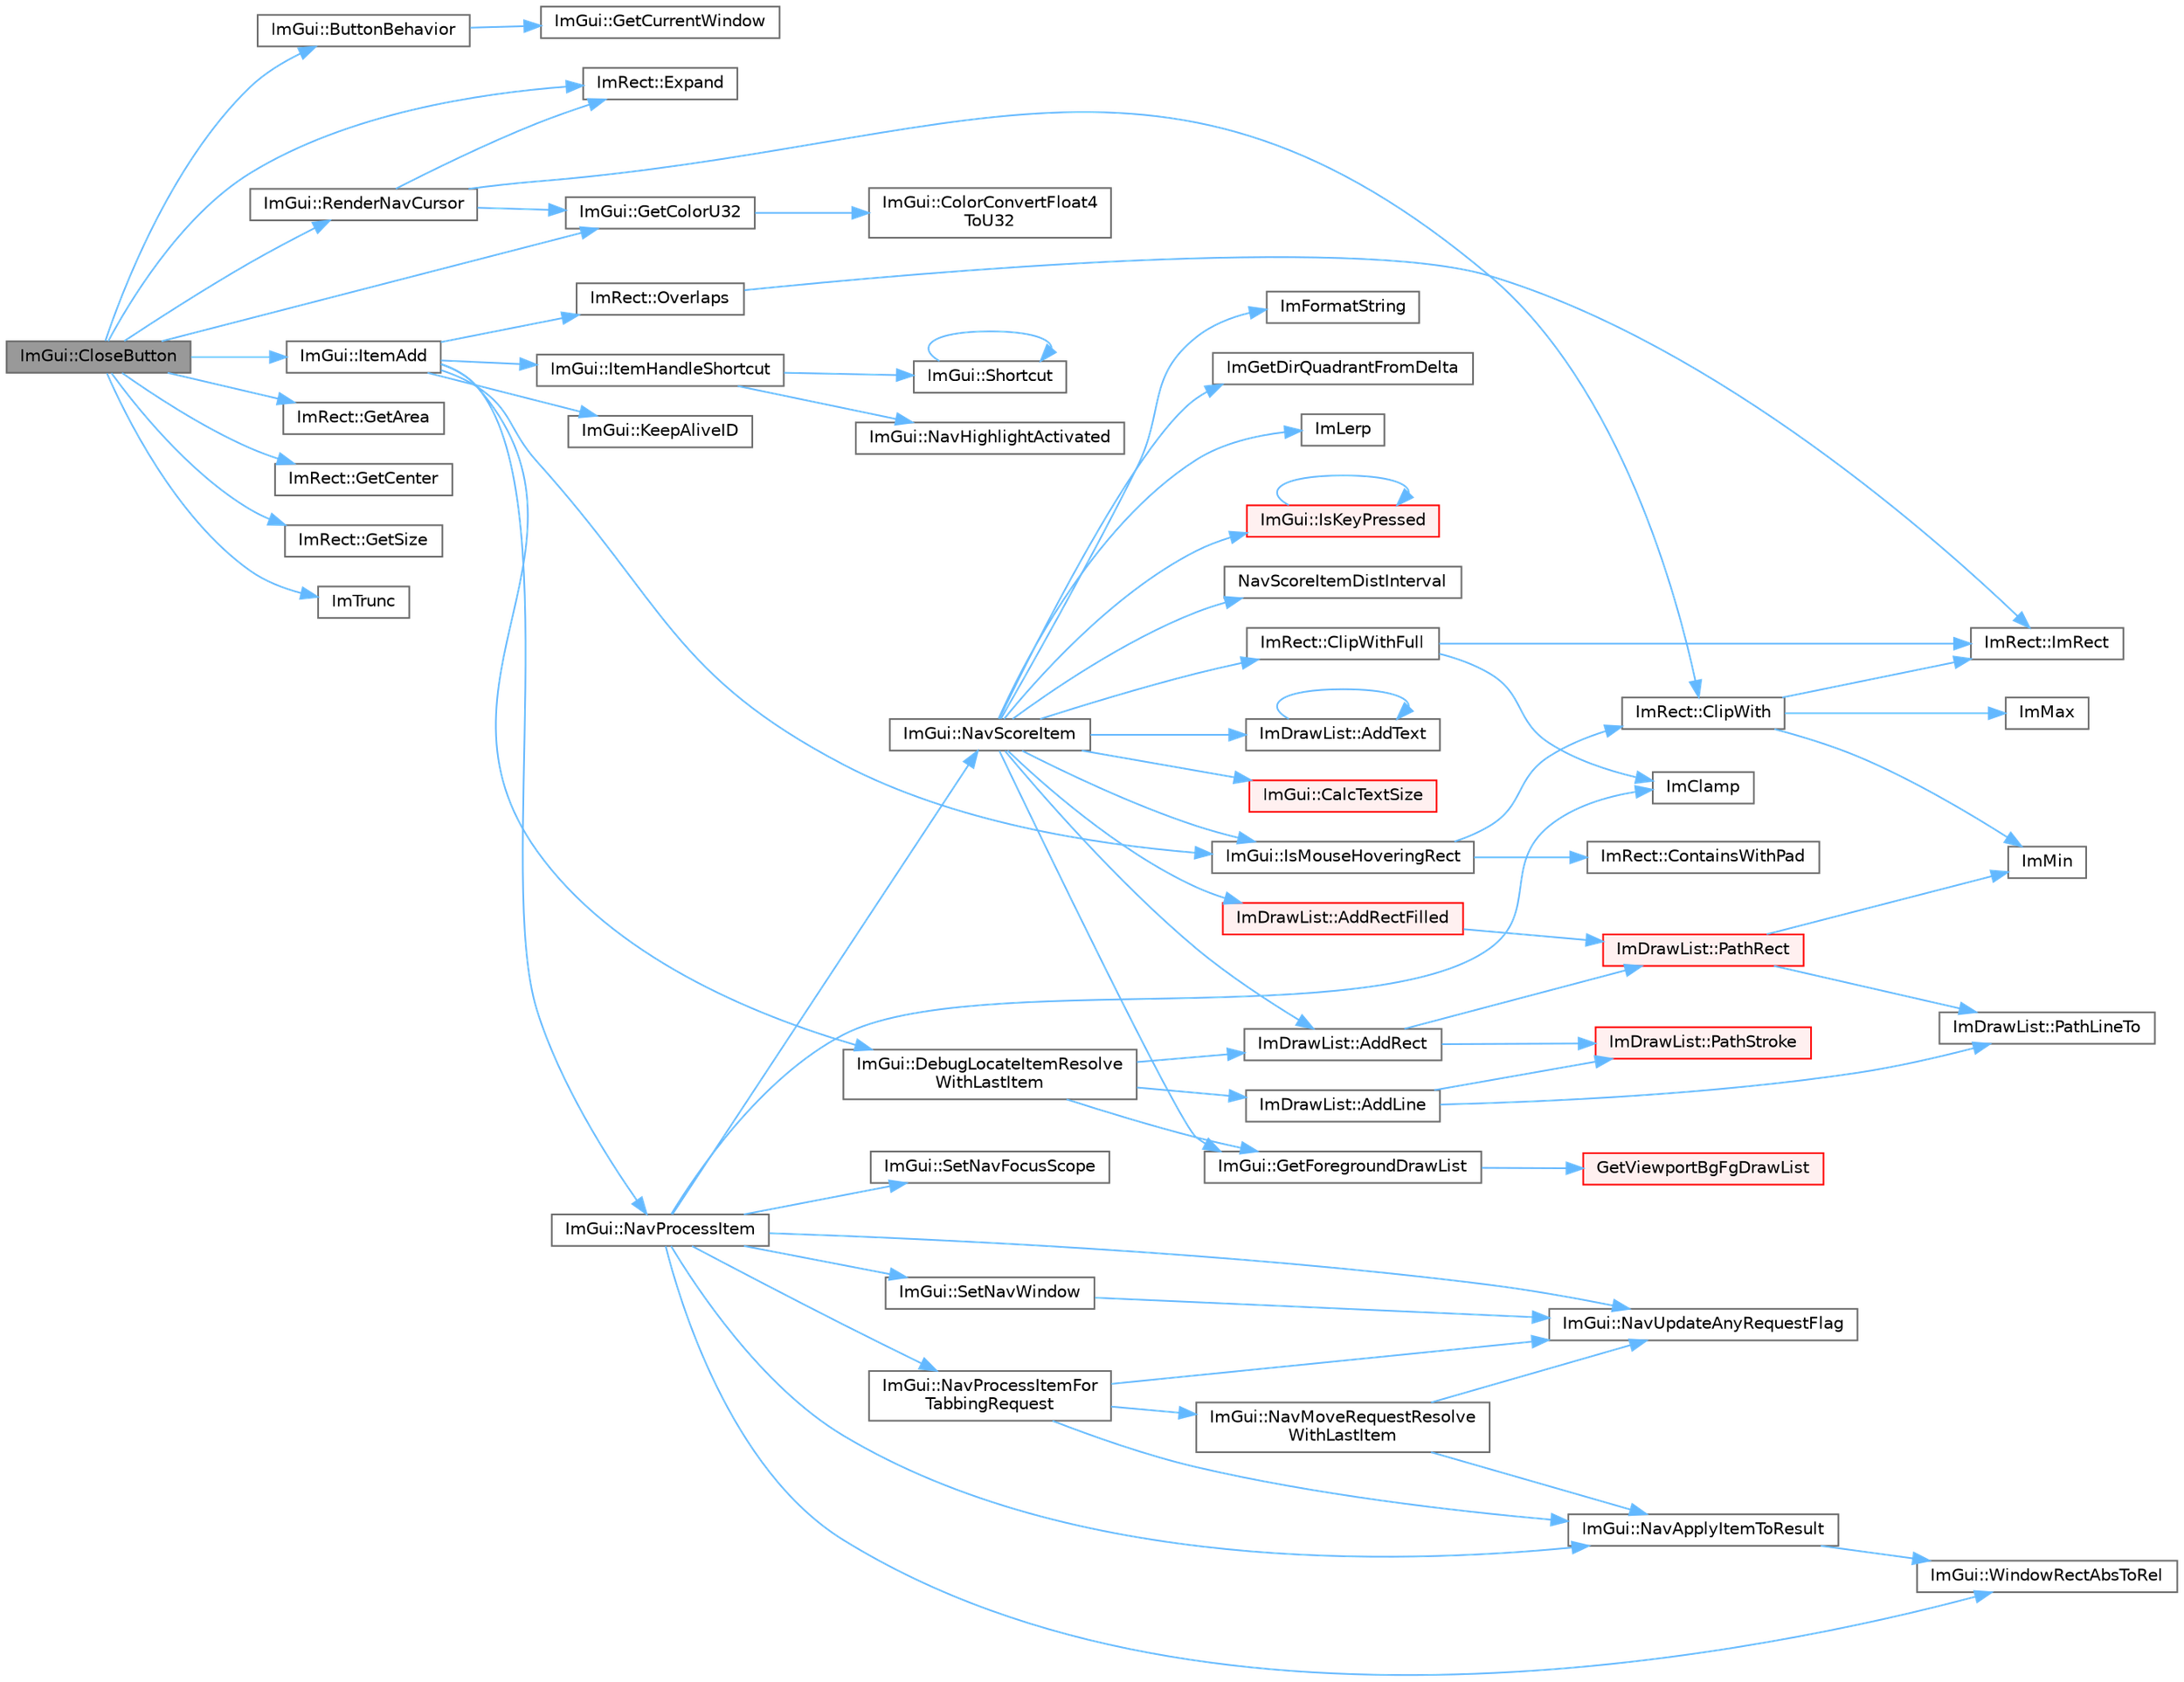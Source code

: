 digraph "ImGui::CloseButton"
{
 // LATEX_PDF_SIZE
  bgcolor="transparent";
  edge [fontname=Helvetica,fontsize=10,labelfontname=Helvetica,labelfontsize=10];
  node [fontname=Helvetica,fontsize=10,shape=box,height=0.2,width=0.4];
  rankdir="LR";
  Node1 [id="Node000001",label="ImGui::CloseButton",height=0.2,width=0.4,color="gray40", fillcolor="grey60", style="filled", fontcolor="black",tooltip=" "];
  Node1 -> Node2 [id="edge72_Node000001_Node000002",color="steelblue1",style="solid",tooltip=" "];
  Node2 [id="Node000002",label="ImGui::ButtonBehavior",height=0.2,width=0.4,color="grey40", fillcolor="white", style="filled",URL="$namespace_im_gui.html#a65a4f18b1bc8ce0f351687922089f374",tooltip=" "];
  Node2 -> Node3 [id="edge73_Node000002_Node000003",color="steelblue1",style="solid",tooltip=" "];
  Node3 [id="Node000003",label="ImGui::GetCurrentWindow",height=0.2,width=0.4,color="grey40", fillcolor="white", style="filled",URL="$namespace_im_gui.html#ac452417b5004ca16a814a72cff153526",tooltip=" "];
  Node1 -> Node4 [id="edge74_Node000001_Node000004",color="steelblue1",style="solid",tooltip=" "];
  Node4 [id="Node000004",label="ImRect::Expand",height=0.2,width=0.4,color="grey40", fillcolor="white", style="filled",URL="$struct_im_rect.html#af33a7424c3341d08acd69da30c27c753",tooltip=" "];
  Node1 -> Node5 [id="edge75_Node000001_Node000005",color="steelblue1",style="solid",tooltip=" "];
  Node5 [id="Node000005",label="ImRect::GetArea",height=0.2,width=0.4,color="grey40", fillcolor="white", style="filled",URL="$struct_im_rect.html#acb166afad83795305190598a7b92a185",tooltip=" "];
  Node1 -> Node6 [id="edge76_Node000001_Node000006",color="steelblue1",style="solid",tooltip=" "];
  Node6 [id="Node000006",label="ImRect::GetCenter",height=0.2,width=0.4,color="grey40", fillcolor="white", style="filled",URL="$struct_im_rect.html#aae13f8003184fd84f29d27c3c074cf43",tooltip=" "];
  Node1 -> Node7 [id="edge77_Node000001_Node000007",color="steelblue1",style="solid",tooltip=" "];
  Node7 [id="Node000007",label="ImGui::GetColorU32",height=0.2,width=0.4,color="grey40", fillcolor="white", style="filled",URL="$namespace_im_gui.html#a0de2d9bd347d9866511eb8d014e62556",tooltip=" "];
  Node7 -> Node8 [id="edge78_Node000007_Node000008",color="steelblue1",style="solid",tooltip=" "];
  Node8 [id="Node000008",label="ImGui::ColorConvertFloat4\lToU32",height=0.2,width=0.4,color="grey40", fillcolor="white", style="filled",URL="$namespace_im_gui.html#abe2691de0b1a71c774ab24cc91564a94",tooltip=" "];
  Node1 -> Node9 [id="edge79_Node000001_Node000009",color="steelblue1",style="solid",tooltip=" "];
  Node9 [id="Node000009",label="ImRect::GetSize",height=0.2,width=0.4,color="grey40", fillcolor="white", style="filled",URL="$struct_im_rect.html#ae459d9c50003058cfb34519a571aaf33",tooltip=" "];
  Node1 -> Node10 [id="edge80_Node000001_Node000010",color="steelblue1",style="solid",tooltip=" "];
  Node10 [id="Node000010",label="ImTrunc",height=0.2,width=0.4,color="grey40", fillcolor="white", style="filled",URL="$imgui__internal_8h.html#a34870cae27ccd450c17ec3d3910b2da4",tooltip=" "];
  Node1 -> Node11 [id="edge81_Node000001_Node000011",color="steelblue1",style="solid",tooltip=" "];
  Node11 [id="Node000011",label="ImGui::ItemAdd",height=0.2,width=0.4,color="grey40", fillcolor="white", style="filled",URL="$namespace_im_gui.html#a0c2ccafc8d403c02a6590ac21157b9ac",tooltip=" "];
  Node11 -> Node12 [id="edge82_Node000011_Node000012",color="steelblue1",style="solid",tooltip=" "];
  Node12 [id="Node000012",label="ImGui::DebugLocateItemResolve\lWithLastItem",height=0.2,width=0.4,color="grey40", fillcolor="white", style="filled",URL="$namespace_im_gui.html#ae8ab0d7dfc90af8e82db3ed9e7829219",tooltip=" "];
  Node12 -> Node13 [id="edge83_Node000012_Node000013",color="steelblue1",style="solid",tooltip=" "];
  Node13 [id="Node000013",label="ImDrawList::AddLine",height=0.2,width=0.4,color="grey40", fillcolor="white", style="filled",URL="$struct_im_draw_list.html#aa21e5a1c6e00239581f97d344fc0db61",tooltip=" "];
  Node13 -> Node14 [id="edge84_Node000013_Node000014",color="steelblue1",style="solid",tooltip=" "];
  Node14 [id="Node000014",label="ImDrawList::PathLineTo",height=0.2,width=0.4,color="grey40", fillcolor="white", style="filled",URL="$struct_im_draw_list.html#a828d944325ed58d8b57abd3647bffaaf",tooltip=" "];
  Node13 -> Node15 [id="edge85_Node000013_Node000015",color="steelblue1",style="solid",tooltip=" "];
  Node15 [id="Node000015",label="ImDrawList::PathStroke",height=0.2,width=0.4,color="red", fillcolor="#FFF0F0", style="filled",URL="$struct_im_draw_list.html#a60bf9040ef3d09b39c4ba8f5a2a68ae9",tooltip=" "];
  Node12 -> Node21 [id="edge86_Node000012_Node000021",color="steelblue1",style="solid",tooltip=" "];
  Node21 [id="Node000021",label="ImDrawList::AddRect",height=0.2,width=0.4,color="grey40", fillcolor="white", style="filled",URL="$struct_im_draw_list.html#ad96f10a3e954fe0c5b7c96d4e205af7b",tooltip=" "];
  Node21 -> Node22 [id="edge87_Node000021_Node000022",color="steelblue1",style="solid",tooltip=" "];
  Node22 [id="Node000022",label="ImDrawList::PathRect",height=0.2,width=0.4,color="red", fillcolor="#FFF0F0", style="filled",URL="$struct_im_draw_list.html#a2251eb264ed8b17a253c409787375053",tooltip=" "];
  Node22 -> Node24 [id="edge88_Node000022_Node000024",color="steelblue1",style="solid",tooltip=" "];
  Node24 [id="Node000024",label="ImMin",height=0.2,width=0.4,color="grey40", fillcolor="white", style="filled",URL="$imgui__internal_8h.html#a7f9d7828066a9d61b5630adcdf4655d3",tooltip=" "];
  Node22 -> Node14 [id="edge89_Node000022_Node000014",color="steelblue1",style="solid",tooltip=" "];
  Node21 -> Node15 [id="edge90_Node000021_Node000015",color="steelblue1",style="solid",tooltip=" "];
  Node12 -> Node30 [id="edge91_Node000012_Node000030",color="steelblue1",style="solid",tooltip=" "];
  Node30 [id="Node000030",label="ImGui::GetForegroundDrawList",height=0.2,width=0.4,color="grey40", fillcolor="white", style="filled",URL="$namespace_im_gui.html#a77e1a981b472415e6613a2bd0966d817",tooltip=" "];
  Node30 -> Node31 [id="edge92_Node000030_Node000031",color="steelblue1",style="solid",tooltip=" "];
  Node31 [id="Node000031",label="GetViewportBgFgDrawList",height=0.2,width=0.4,color="red", fillcolor="#FFF0F0", style="filled",URL="$imgui_8cpp.html#a86964372ace3c5efb9325a2162f04efd",tooltip=" "];
  Node11 -> Node37 [id="edge93_Node000011_Node000037",color="steelblue1",style="solid",tooltip=" "];
  Node37 [id="Node000037",label="ImGui::IsMouseHoveringRect",height=0.2,width=0.4,color="grey40", fillcolor="white", style="filled",URL="$namespace_im_gui.html#ae0b8ea0e06c457316d6aed6c5b2a1c25",tooltip=" "];
  Node37 -> Node38 [id="edge94_Node000037_Node000038",color="steelblue1",style="solid",tooltip=" "];
  Node38 [id="Node000038",label="ImRect::ClipWith",height=0.2,width=0.4,color="grey40", fillcolor="white", style="filled",URL="$struct_im_rect.html#ac02d5cf6ce0358aea9ed9df43d368f3f",tooltip=" "];
  Node38 -> Node17 [id="edge95_Node000038_Node000017",color="steelblue1",style="solid",tooltip=" "];
  Node17 [id="Node000017",label="ImMax",height=0.2,width=0.4,color="grey40", fillcolor="white", style="filled",URL="$imgui__internal_8h.html#a7667efd95147d0422f140917c71a9226",tooltip=" "];
  Node38 -> Node24 [id="edge96_Node000038_Node000024",color="steelblue1",style="solid",tooltip=" "];
  Node38 -> Node39 [id="edge97_Node000038_Node000039",color="steelblue1",style="solid",tooltip=" "];
  Node39 [id="Node000039",label="ImRect::ImRect",height=0.2,width=0.4,color="grey40", fillcolor="white", style="filled",URL="$struct_im_rect.html#a1e9548c8a334dfd32eaf4d399aa740e9",tooltip=" "];
  Node37 -> Node40 [id="edge98_Node000037_Node000040",color="steelblue1",style="solid",tooltip=" "];
  Node40 [id="Node000040",label="ImRect::ContainsWithPad",height=0.2,width=0.4,color="grey40", fillcolor="white", style="filled",URL="$struct_im_rect.html#a8dbab244f4e5b786faa9684eb85110fc",tooltip=" "];
  Node11 -> Node41 [id="edge99_Node000011_Node000041",color="steelblue1",style="solid",tooltip=" "];
  Node41 [id="Node000041",label="ImGui::ItemHandleShortcut",height=0.2,width=0.4,color="grey40", fillcolor="white", style="filled",URL="$namespace_im_gui.html#a338deb537666a886cf3ece08c07e9fa9",tooltip=" "];
  Node41 -> Node42 [id="edge100_Node000041_Node000042",color="steelblue1",style="solid",tooltip=" "];
  Node42 [id="Node000042",label="ImGui::NavHighlightActivated",height=0.2,width=0.4,color="grey40", fillcolor="white", style="filled",URL="$namespace_im_gui.html#a3ea169ace83f149ae2b8c1a6d0f6d457",tooltip=" "];
  Node41 -> Node43 [id="edge101_Node000041_Node000043",color="steelblue1",style="solid",tooltip=" "];
  Node43 [id="Node000043",label="ImGui::Shortcut",height=0.2,width=0.4,color="grey40", fillcolor="white", style="filled",URL="$namespace_im_gui.html#a5a7ca2346e4eb2dfe08a396349df7995",tooltip=" "];
  Node43 -> Node43 [id="edge102_Node000043_Node000043",color="steelblue1",style="solid",tooltip=" "];
  Node11 -> Node44 [id="edge103_Node000011_Node000044",color="steelblue1",style="solid",tooltip=" "];
  Node44 [id="Node000044",label="ImGui::KeepAliveID",height=0.2,width=0.4,color="grey40", fillcolor="white", style="filled",URL="$namespace_im_gui.html#a85a245c78a9f7c351636bdad6e60c488",tooltip=" "];
  Node11 -> Node45 [id="edge104_Node000011_Node000045",color="steelblue1",style="solid",tooltip=" "];
  Node45 [id="Node000045",label="ImGui::NavProcessItem",height=0.2,width=0.4,color="grey40", fillcolor="white", style="filled",URL="$namespace_im_gui.html#aa217c2f0448788f3c064bf828a8f9d8f",tooltip=" "];
  Node45 -> Node29 [id="edge105_Node000045_Node000029",color="steelblue1",style="solid",tooltip=" "];
  Node29 [id="Node000029",label="ImClamp",height=0.2,width=0.4,color="grey40", fillcolor="white", style="filled",URL="$imgui__internal_8h.html#a6e61ede308bfd68c7434e17905a29fc8",tooltip=" "];
  Node45 -> Node46 [id="edge106_Node000045_Node000046",color="steelblue1",style="solid",tooltip=" "];
  Node46 [id="Node000046",label="ImGui::NavApplyItemToResult",height=0.2,width=0.4,color="grey40", fillcolor="white", style="filled",URL="$namespace_im_gui.html#afc3f5b074b158526cfe8531de843aa5f",tooltip=" "];
  Node46 -> Node47 [id="edge107_Node000046_Node000047",color="steelblue1",style="solid",tooltip=" "];
  Node47 [id="Node000047",label="ImGui::WindowRectAbsToRel",height=0.2,width=0.4,color="grey40", fillcolor="white", style="filled",URL="$namespace_im_gui.html#a06d8e9fae450c785dc8f61f6e03462a7",tooltip=" "];
  Node45 -> Node48 [id="edge108_Node000045_Node000048",color="steelblue1",style="solid",tooltip=" "];
  Node48 [id="Node000048",label="ImGui::NavProcessItemFor\lTabbingRequest",height=0.2,width=0.4,color="grey40", fillcolor="white", style="filled",URL="$namespace_im_gui.html#a6a225bee464b9da701c6554e3fd2e5ef",tooltip=" "];
  Node48 -> Node46 [id="edge109_Node000048_Node000046",color="steelblue1",style="solid",tooltip=" "];
  Node48 -> Node49 [id="edge110_Node000048_Node000049",color="steelblue1",style="solid",tooltip=" "];
  Node49 [id="Node000049",label="ImGui::NavMoveRequestResolve\lWithLastItem",height=0.2,width=0.4,color="grey40", fillcolor="white", style="filled",URL="$namespace_im_gui.html#ad71eb039682bb8e3bb950c67eeec4ed8",tooltip=" "];
  Node49 -> Node46 [id="edge111_Node000049_Node000046",color="steelblue1",style="solid",tooltip=" "];
  Node49 -> Node50 [id="edge112_Node000049_Node000050",color="steelblue1",style="solid",tooltip=" "];
  Node50 [id="Node000050",label="ImGui::NavUpdateAnyRequestFlag",height=0.2,width=0.4,color="grey40", fillcolor="white", style="filled",URL="$namespace_im_gui.html#a2cd868535661cdb5671214662f3c9388",tooltip=" "];
  Node48 -> Node50 [id="edge113_Node000048_Node000050",color="steelblue1",style="solid",tooltip=" "];
  Node45 -> Node51 [id="edge114_Node000045_Node000051",color="steelblue1",style="solid",tooltip=" "];
  Node51 [id="Node000051",label="ImGui::NavScoreItem",height=0.2,width=0.4,color="grey40", fillcolor="white", style="filled",URL="$namespace_im_gui.html#a3f63daa35c17837e05d2291af30cbd94",tooltip=" "];
  Node51 -> Node21 [id="edge115_Node000051_Node000021",color="steelblue1",style="solid",tooltip=" "];
  Node51 -> Node52 [id="edge116_Node000051_Node000052",color="steelblue1",style="solid",tooltip=" "];
  Node52 [id="Node000052",label="ImDrawList::AddRectFilled",height=0.2,width=0.4,color="red", fillcolor="#FFF0F0", style="filled",URL="$struct_im_draw_list.html#a6b16ab764160b0251d2e7b3bd08c1ffc",tooltip=" "];
  Node52 -> Node22 [id="edge117_Node000052_Node000022",color="steelblue1",style="solid",tooltip=" "];
  Node51 -> Node56 [id="edge118_Node000051_Node000056",color="steelblue1",style="solid",tooltip=" "];
  Node56 [id="Node000056",label="ImDrawList::AddText",height=0.2,width=0.4,color="grey40", fillcolor="white", style="filled",URL="$struct_im_draw_list.html#ac5221bd86b3429f6d5b6e6ffe454942d",tooltip=" "];
  Node56 -> Node56 [id="edge119_Node000056_Node000056",color="steelblue1",style="solid",tooltip=" "];
  Node51 -> Node57 [id="edge120_Node000051_Node000057",color="steelblue1",style="solid",tooltip=" "];
  Node57 [id="Node000057",label="ImGui::CalcTextSize",height=0.2,width=0.4,color="red", fillcolor="#FFF0F0", style="filled",URL="$namespace_im_gui.html#a848b9db6cc4a186751c0ecebcaadc33b",tooltip=" "];
  Node51 -> Node65 [id="edge121_Node000051_Node000065",color="steelblue1",style="solid",tooltip=" "];
  Node65 [id="Node000065",label="ImRect::ClipWithFull",height=0.2,width=0.4,color="grey40", fillcolor="white", style="filled",URL="$struct_im_rect.html#a32a5aaca4161b5ffa3f352d293a449ff",tooltip=" "];
  Node65 -> Node29 [id="edge122_Node000065_Node000029",color="steelblue1",style="solid",tooltip=" "];
  Node65 -> Node39 [id="edge123_Node000065_Node000039",color="steelblue1",style="solid",tooltip=" "];
  Node51 -> Node30 [id="edge124_Node000051_Node000030",color="steelblue1",style="solid",tooltip=" "];
  Node51 -> Node66 [id="edge125_Node000051_Node000066",color="steelblue1",style="solid",tooltip=" "];
  Node66 [id="Node000066",label="ImFormatString",height=0.2,width=0.4,color="grey40", fillcolor="white", style="filled",URL="$imgui_8cpp.html#a75ccaf7d676b1f567ba888ae42ac3809",tooltip=" "];
  Node51 -> Node67 [id="edge126_Node000051_Node000067",color="steelblue1",style="solid",tooltip=" "];
  Node67 [id="Node000067",label="ImGetDirQuadrantFromDelta",height=0.2,width=0.4,color="grey40", fillcolor="white", style="filled",URL="$imgui_8cpp.html#a250b0867d875c4c76b4fad89e7aaf498",tooltip=" "];
  Node51 -> Node68 [id="edge127_Node000051_Node000068",color="steelblue1",style="solid",tooltip=" "];
  Node68 [id="Node000068",label="ImLerp",height=0.2,width=0.4,color="grey40", fillcolor="white", style="filled",URL="$imgui__internal_8h.html#a1d7813429922346e44eebd82d13f777c",tooltip=" "];
  Node51 -> Node69 [id="edge128_Node000051_Node000069",color="steelblue1",style="solid",tooltip=" "];
  Node69 [id="Node000069",label="ImGui::IsKeyPressed",height=0.2,width=0.4,color="red", fillcolor="#FFF0F0", style="filled",URL="$namespace_im_gui.html#a477c2ef31c9641b158d78879780bd108",tooltip=" "];
  Node69 -> Node69 [id="edge129_Node000069_Node000069",color="steelblue1",style="solid",tooltip=" "];
  Node51 -> Node37 [id="edge130_Node000051_Node000037",color="steelblue1",style="solid",tooltip=" "];
  Node51 -> Node72 [id="edge131_Node000051_Node000072",color="steelblue1",style="solid",tooltip=" "];
  Node72 [id="Node000072",label="NavScoreItemDistInterval",height=0.2,width=0.4,color="grey40", fillcolor="white", style="filled",URL="$imgui_8cpp.html#a1bb7b58bee2ba15da988fb4c56f4cc89",tooltip=" "];
  Node45 -> Node50 [id="edge132_Node000045_Node000050",color="steelblue1",style="solid",tooltip=" "];
  Node45 -> Node73 [id="edge133_Node000045_Node000073",color="steelblue1",style="solid",tooltip=" "];
  Node73 [id="Node000073",label="ImGui::SetNavFocusScope",height=0.2,width=0.4,color="grey40", fillcolor="white", style="filled",URL="$namespace_im_gui.html#ada2736a9b034b93ba877f46577bc5e8b",tooltip=" "];
  Node45 -> Node74 [id="edge134_Node000045_Node000074",color="steelblue1",style="solid",tooltip=" "];
  Node74 [id="Node000074",label="ImGui::SetNavWindow",height=0.2,width=0.4,color="grey40", fillcolor="white", style="filled",URL="$namespace_im_gui.html#aa422c756f467e650d67b4fb1b74ff5a1",tooltip=" "];
  Node74 -> Node50 [id="edge135_Node000074_Node000050",color="steelblue1",style="solid",tooltip=" "];
  Node45 -> Node47 [id="edge136_Node000045_Node000047",color="steelblue1",style="solid",tooltip=" "];
  Node11 -> Node75 [id="edge137_Node000011_Node000075",color="steelblue1",style="solid",tooltip=" "];
  Node75 [id="Node000075",label="ImRect::Overlaps",height=0.2,width=0.4,color="grey40", fillcolor="white", style="filled",URL="$struct_im_rect.html#a0af3bade3781e5e7c6afdf71ccfb0d43",tooltip=" "];
  Node75 -> Node39 [id="edge138_Node000075_Node000039",color="steelblue1",style="solid",tooltip=" "];
  Node1 -> Node76 [id="edge139_Node000001_Node000076",color="steelblue1",style="solid",tooltip=" "];
  Node76 [id="Node000076",label="ImGui::RenderNavCursor",height=0.2,width=0.4,color="grey40", fillcolor="white", style="filled",URL="$namespace_im_gui.html#a2722dcfe26c7f6e8cd522102ef5b7df2",tooltip=" "];
  Node76 -> Node38 [id="edge140_Node000076_Node000038",color="steelblue1",style="solid",tooltip=" "];
  Node76 -> Node4 [id="edge141_Node000076_Node000004",color="steelblue1",style="solid",tooltip=" "];
  Node76 -> Node7 [id="edge142_Node000076_Node000007",color="steelblue1",style="solid",tooltip=" "];
}
